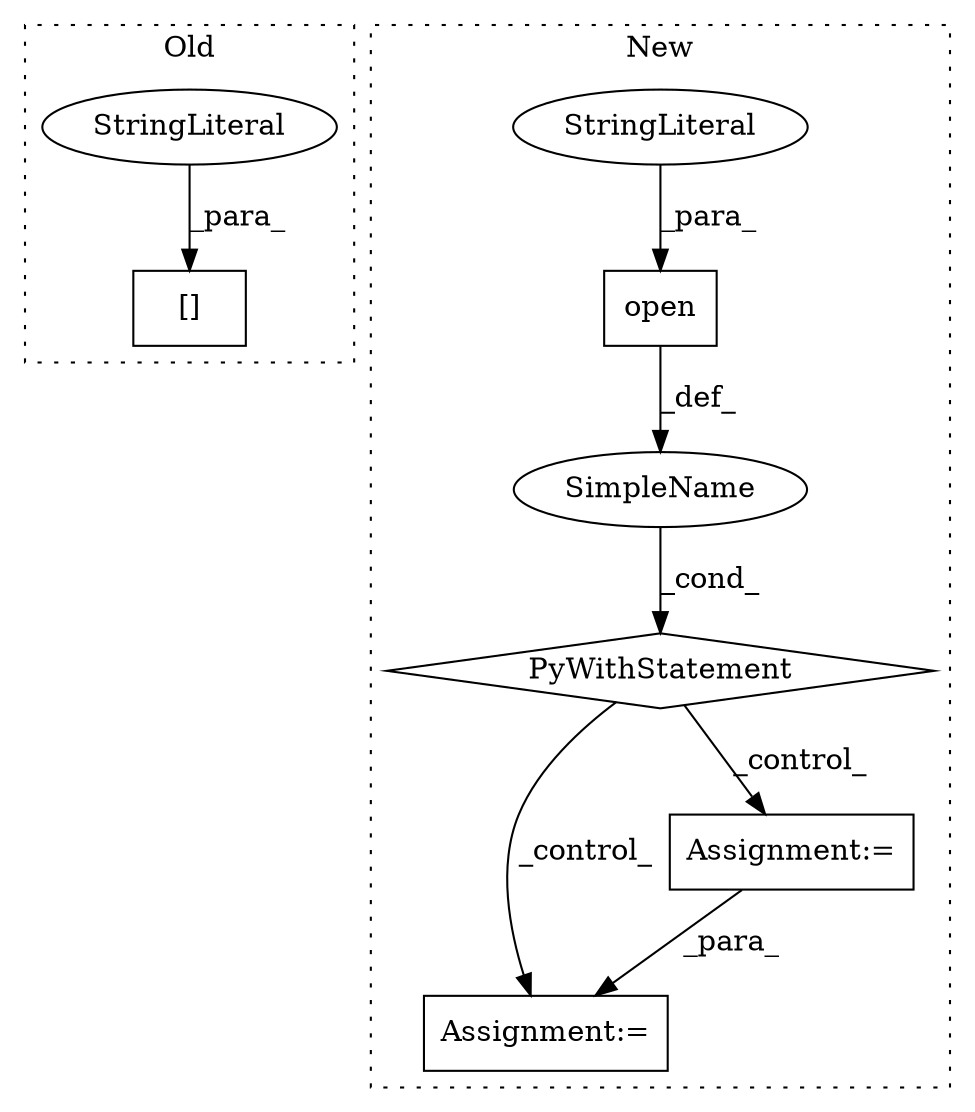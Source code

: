 digraph G {
subgraph cluster0 {
1 [label="[]" a="2" s="9354,9381" l="12,1" shape="box"];
4 [label="StringLiteral" a="45" s="9366" l="15" shape="ellipse"];
label = "Old";
style="dotted";
}
subgraph cluster1 {
2 [label="open" a="32" s="9419,9435" l="5,1" shape="box"];
3 [label="StringLiteral" a="45" s="9432" l="3" shape="ellipse"];
5 [label="PyWithStatement" a="104" s="9409,9436" l="10,2" shape="diamond"];
6 [label="SimpleName" a="42" s="" l="" shape="ellipse"];
7 [label="Assignment:=" a="7" s="9474" l="1" shape="box"];
8 [label="Assignment:=" a="7" s="9453" l="6" shape="box"];
label = "New";
style="dotted";
}
2 -> 6 [label="_def_"];
3 -> 2 [label="_para_"];
4 -> 1 [label="_para_"];
5 -> 7 [label="_control_"];
5 -> 8 [label="_control_"];
6 -> 5 [label="_cond_"];
8 -> 7 [label="_para_"];
}